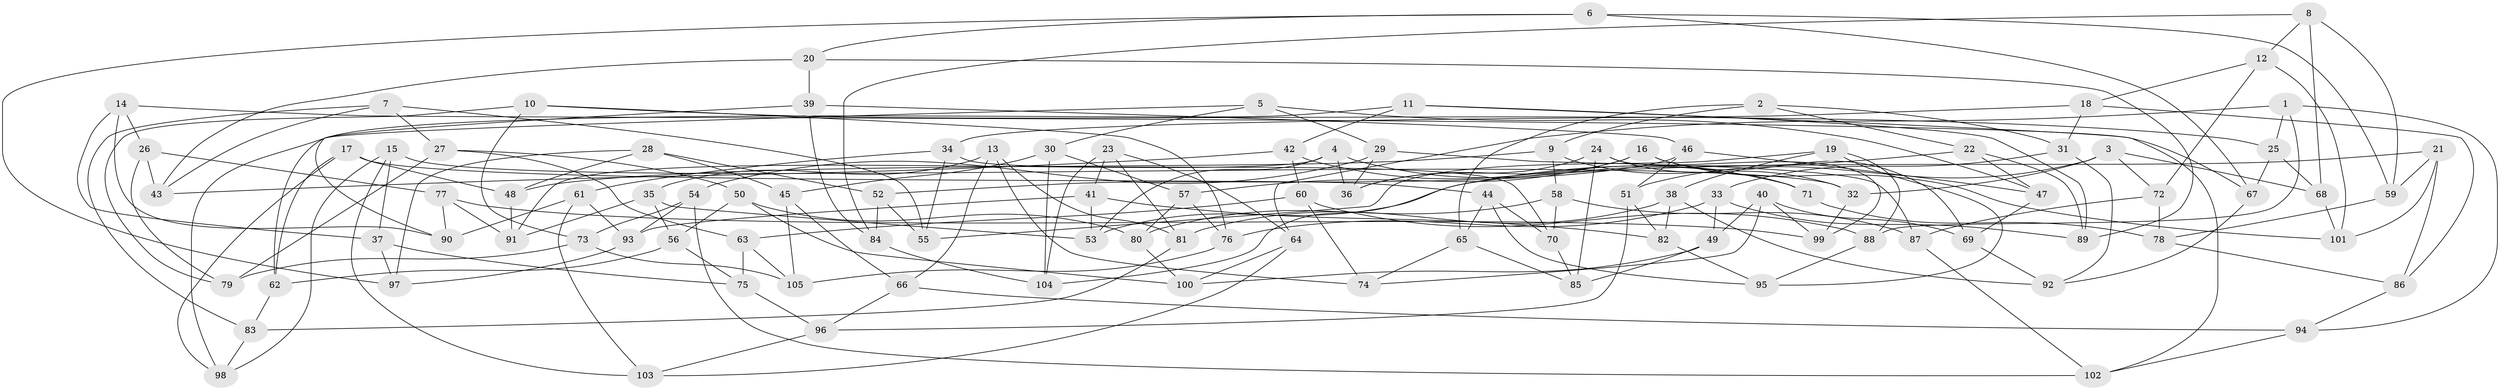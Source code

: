 // Generated by graph-tools (version 1.1) at 2025/38/03/09/25 02:38:03]
// undirected, 105 vertices, 210 edges
graph export_dot {
graph [start="1"]
  node [color=gray90,style=filled];
  1;
  2;
  3;
  4;
  5;
  6;
  7;
  8;
  9;
  10;
  11;
  12;
  13;
  14;
  15;
  16;
  17;
  18;
  19;
  20;
  21;
  22;
  23;
  24;
  25;
  26;
  27;
  28;
  29;
  30;
  31;
  32;
  33;
  34;
  35;
  36;
  37;
  38;
  39;
  40;
  41;
  42;
  43;
  44;
  45;
  46;
  47;
  48;
  49;
  50;
  51;
  52;
  53;
  54;
  55;
  56;
  57;
  58;
  59;
  60;
  61;
  62;
  63;
  64;
  65;
  66;
  67;
  68;
  69;
  70;
  71;
  72;
  73;
  74;
  75;
  76;
  77;
  78;
  79;
  80;
  81;
  82;
  83;
  84;
  85;
  86;
  87;
  88;
  89;
  90;
  91;
  92;
  93;
  94;
  95;
  96;
  97;
  98;
  99;
  100;
  101;
  102;
  103;
  104;
  105;
  1 -- 88;
  1 -- 94;
  1 -- 64;
  1 -- 25;
  2 -- 65;
  2 -- 31;
  2 -- 9;
  2 -- 22;
  3 -- 51;
  3 -- 32;
  3 -- 72;
  3 -- 68;
  4 -- 53;
  4 -- 36;
  4 -- 71;
  4 -- 91;
  5 -- 30;
  5 -- 62;
  5 -- 29;
  5 -- 47;
  6 -- 20;
  6 -- 59;
  6 -- 67;
  6 -- 97;
  7 -- 55;
  7 -- 83;
  7 -- 27;
  7 -- 43;
  8 -- 59;
  8 -- 84;
  8 -- 68;
  8 -- 12;
  9 -- 48;
  9 -- 32;
  9 -- 58;
  10 -- 76;
  10 -- 25;
  10 -- 79;
  10 -- 73;
  11 -- 89;
  11 -- 102;
  11 -- 98;
  11 -- 42;
  12 -- 101;
  12 -- 72;
  12 -- 18;
  13 -- 74;
  13 -- 35;
  13 -- 81;
  13 -- 66;
  14 -- 67;
  14 -- 26;
  14 -- 37;
  14 -- 90;
  15 -- 103;
  15 -- 98;
  15 -- 32;
  15 -- 37;
  16 -- 57;
  16 -- 101;
  16 -- 36;
  16 -- 69;
  17 -- 98;
  17 -- 62;
  17 -- 44;
  17 -- 48;
  18 -- 34;
  18 -- 86;
  18 -- 31;
  19 -- 95;
  19 -- 55;
  19 -- 88;
  19 -- 38;
  20 -- 89;
  20 -- 39;
  20 -- 43;
  21 -- 86;
  21 -- 101;
  21 -- 59;
  21 -- 53;
  22 -- 47;
  22 -- 89;
  22 -- 104;
  23 -- 64;
  23 -- 104;
  23 -- 81;
  23 -- 41;
  24 -- 85;
  24 -- 36;
  24 -- 71;
  24 -- 99;
  25 -- 67;
  25 -- 68;
  26 -- 43;
  26 -- 77;
  26 -- 79;
  27 -- 63;
  27 -- 50;
  27 -- 79;
  28 -- 52;
  28 -- 48;
  28 -- 45;
  28 -- 97;
  29 -- 36;
  29 -- 87;
  29 -- 54;
  30 -- 104;
  30 -- 45;
  30 -- 57;
  31 -- 33;
  31 -- 92;
  32 -- 99;
  33 -- 76;
  33 -- 89;
  33 -- 49;
  34 -- 61;
  34 -- 70;
  34 -- 55;
  35 -- 56;
  35 -- 91;
  35 -- 53;
  37 -- 97;
  37 -- 75;
  38 -- 92;
  38 -- 82;
  38 -- 81;
  39 -- 90;
  39 -- 46;
  39 -- 84;
  40 -- 74;
  40 -- 69;
  40 -- 99;
  40 -- 49;
  41 -- 53;
  41 -- 93;
  41 -- 82;
  42 -- 43;
  42 -- 60;
  42 -- 71;
  44 -- 95;
  44 -- 65;
  44 -- 70;
  45 -- 105;
  45 -- 66;
  46 -- 52;
  46 -- 51;
  46 -- 47;
  47 -- 69;
  48 -- 91;
  49 -- 85;
  49 -- 100;
  50 -- 56;
  50 -- 100;
  50 -- 80;
  51 -- 96;
  51 -- 82;
  52 -- 84;
  52 -- 55;
  54 -- 102;
  54 -- 93;
  54 -- 73;
  56 -- 62;
  56 -- 75;
  57 -- 76;
  57 -- 80;
  58 -- 70;
  58 -- 87;
  58 -- 80;
  59 -- 78;
  60 -- 63;
  60 -- 74;
  60 -- 88;
  61 -- 103;
  61 -- 93;
  61 -- 90;
  62 -- 83;
  63 -- 105;
  63 -- 75;
  64 -- 100;
  64 -- 103;
  65 -- 85;
  65 -- 74;
  66 -- 94;
  66 -- 96;
  67 -- 92;
  68 -- 101;
  69 -- 92;
  70 -- 85;
  71 -- 78;
  72 -- 78;
  72 -- 87;
  73 -- 105;
  73 -- 79;
  75 -- 96;
  76 -- 105;
  77 -- 90;
  77 -- 91;
  77 -- 99;
  78 -- 86;
  80 -- 100;
  81 -- 83;
  82 -- 95;
  83 -- 98;
  84 -- 104;
  86 -- 94;
  87 -- 102;
  88 -- 95;
  93 -- 97;
  94 -- 102;
  96 -- 103;
}

